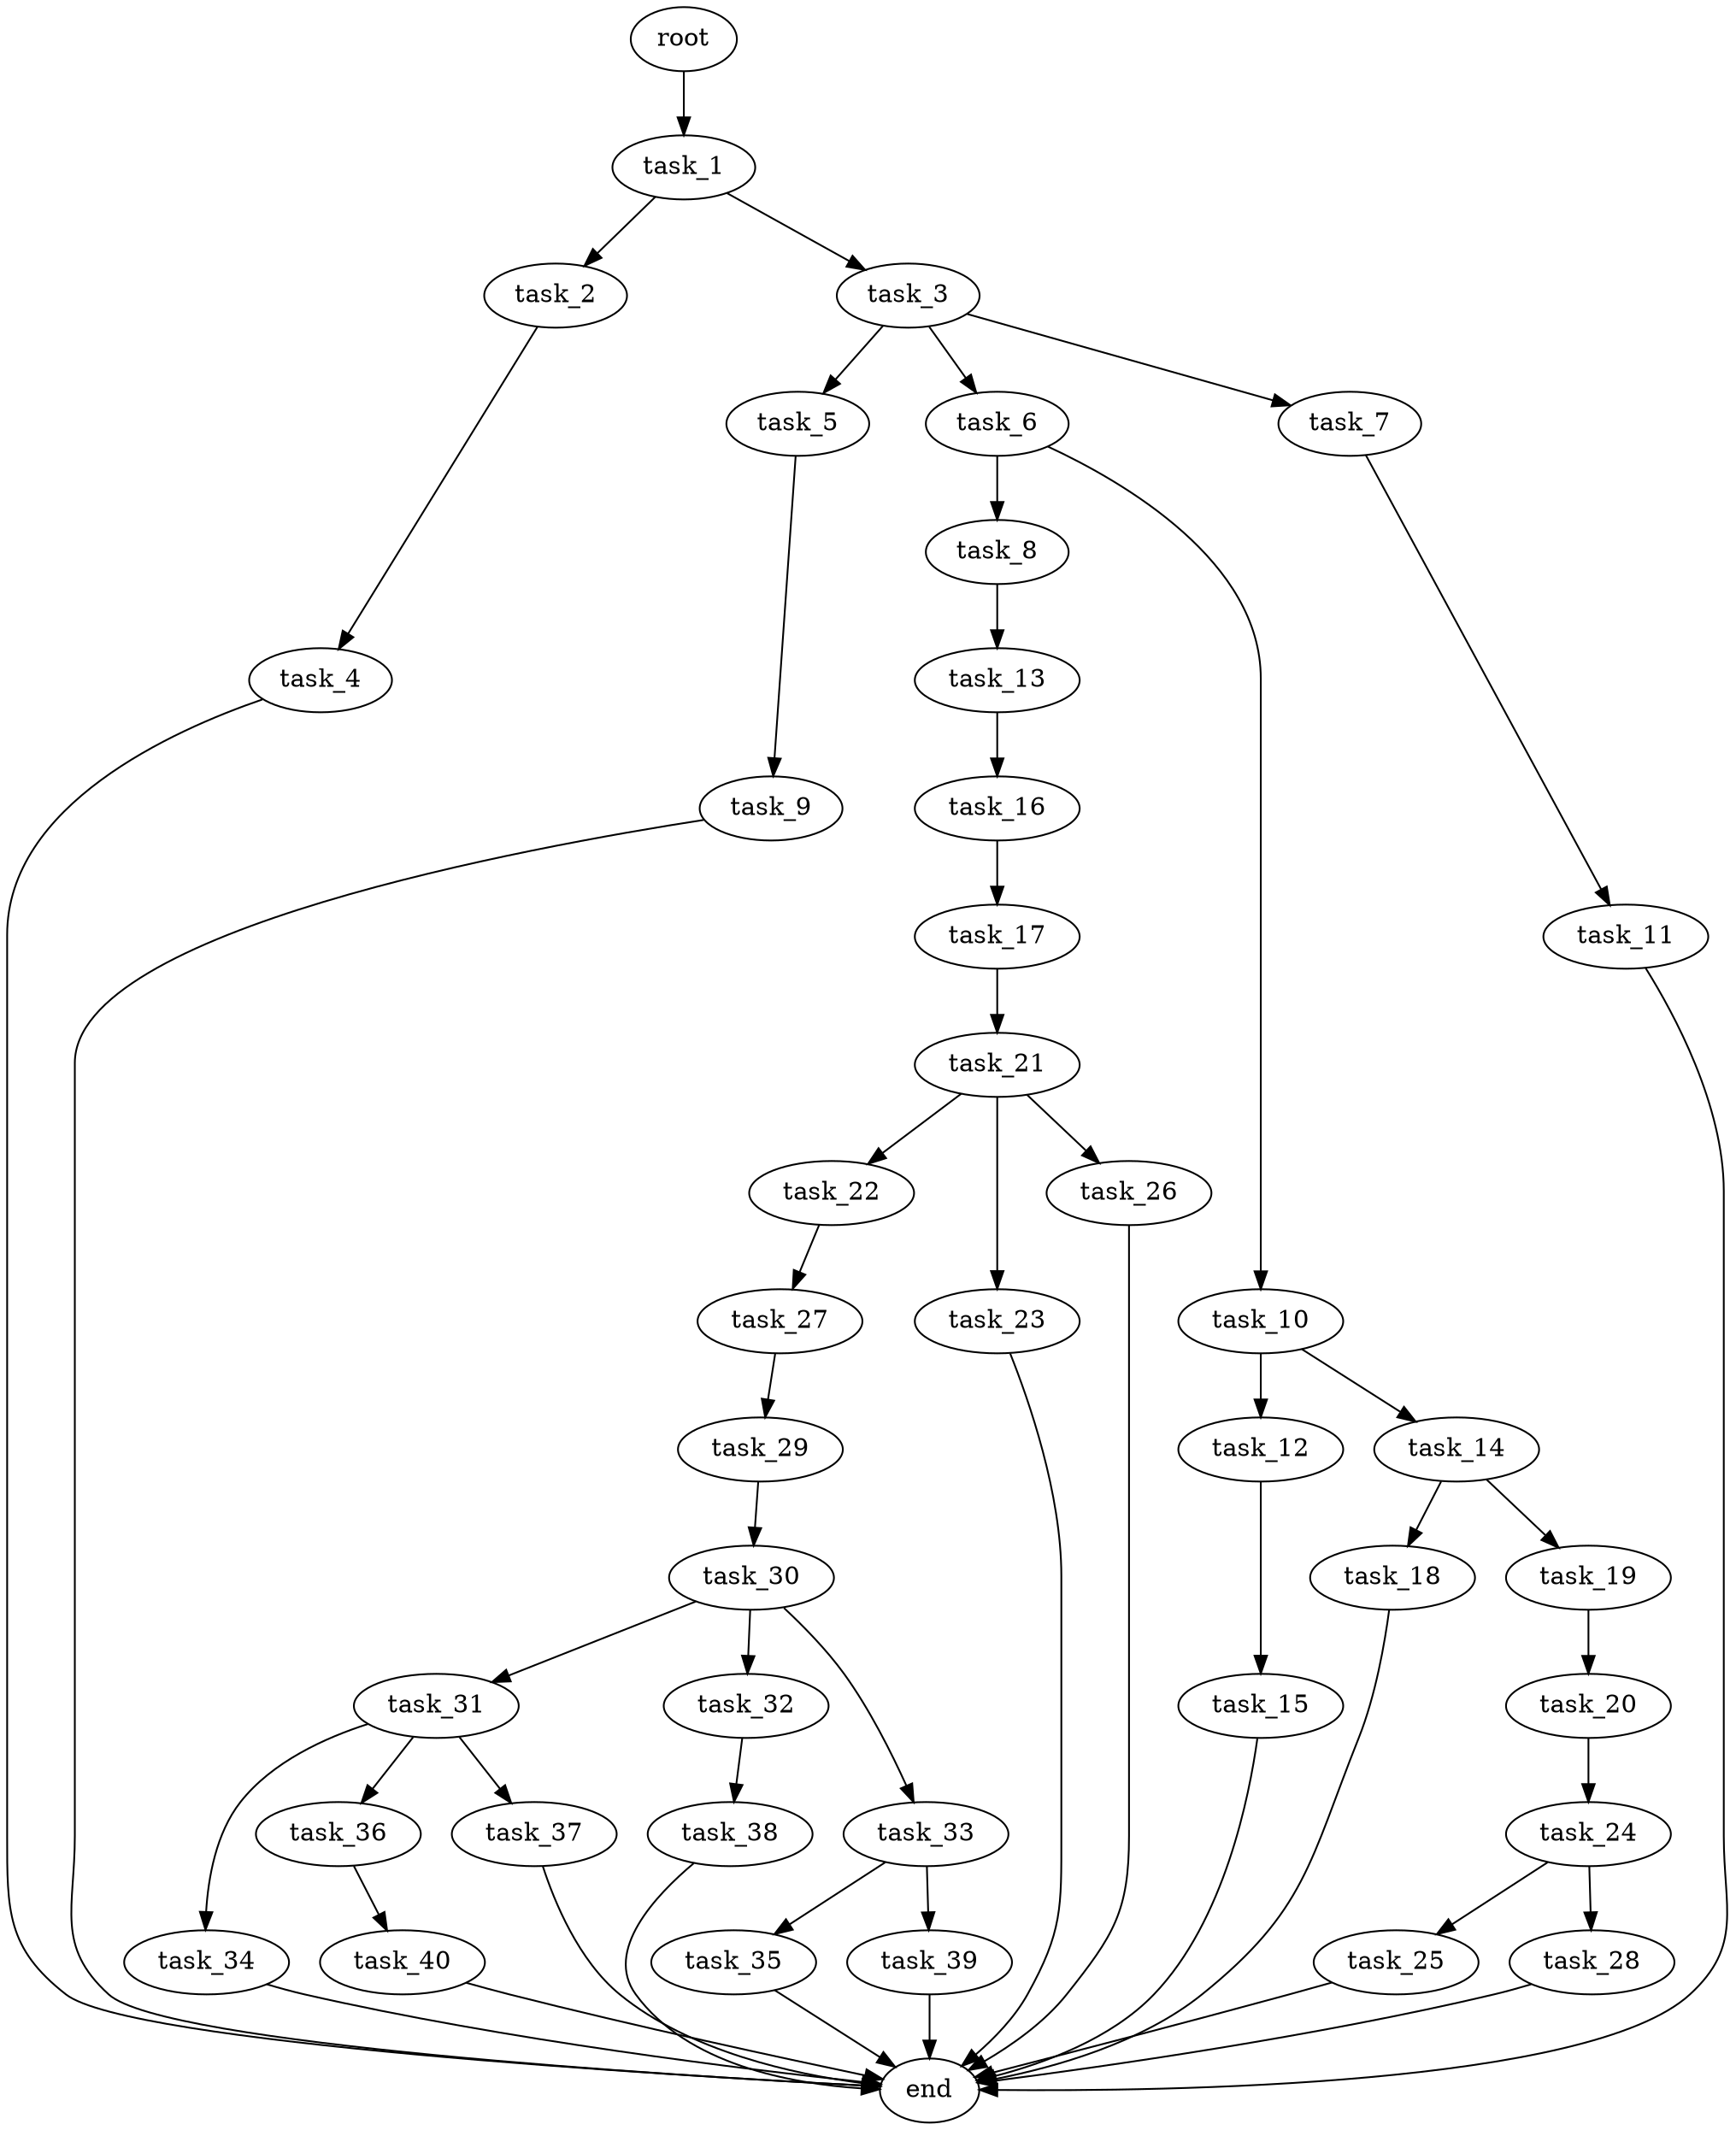 digraph G {
  root [size="0.000000e+00"];
  task_1 [size="2.866771e+10"];
  task_2 [size="9.050125e+10"];
  task_3 [size="8.425759e+10"];
  task_4 [size="3.454058e+10"];
  task_5 [size="1.723327e+10"];
  task_6 [size="2.541772e+10"];
  task_7 [size="9.167981e+10"];
  task_8 [size="9.555160e+10"];
  task_9 [size="2.617266e+10"];
  task_10 [size="4.275547e+10"];
  task_11 [size="8.258693e+10"];
  task_12 [size="2.103450e+10"];
  task_13 [size="5.351267e+10"];
  task_14 [size="3.616956e+10"];
  task_15 [size="6.605079e+09"];
  task_16 [size="6.028071e+10"];
  task_17 [size="2.175210e+10"];
  task_18 [size="7.046063e+10"];
  task_19 [size="5.525158e+10"];
  task_20 [size="1.566804e+09"];
  task_21 [size="6.862718e+10"];
  task_22 [size="7.556762e+10"];
  task_23 [size="8.004730e+10"];
  task_24 [size="6.695512e+10"];
  task_25 [size="2.409995e+10"];
  task_26 [size="5.957968e+10"];
  task_27 [size="1.471689e+10"];
  task_28 [size="4.565477e+10"];
  task_29 [size="5.023890e+10"];
  task_30 [size="6.611044e+10"];
  task_31 [size="8.741461e+10"];
  task_32 [size="7.353676e+10"];
  task_33 [size="8.039247e+10"];
  task_34 [size="5.679417e+10"];
  task_35 [size="4.256424e+10"];
  task_36 [size="5.863672e+10"];
  task_37 [size="5.145410e+10"];
  task_38 [size="1.550881e+10"];
  task_39 [size="8.867361e+10"];
  task_40 [size="6.906309e+10"];
  end [size="0.000000e+00"];

  root -> task_1 [size="1.000000e-12"];
  task_1 -> task_2 [size="9.050125e+08"];
  task_1 -> task_3 [size="8.425759e+08"];
  task_2 -> task_4 [size="3.454058e+08"];
  task_3 -> task_5 [size="1.723327e+08"];
  task_3 -> task_6 [size="2.541772e+08"];
  task_3 -> task_7 [size="9.167981e+08"];
  task_4 -> end [size="1.000000e-12"];
  task_5 -> task_9 [size="2.617266e+08"];
  task_6 -> task_8 [size="9.555160e+08"];
  task_6 -> task_10 [size="4.275547e+08"];
  task_7 -> task_11 [size="8.258693e+08"];
  task_8 -> task_13 [size="5.351267e+08"];
  task_9 -> end [size="1.000000e-12"];
  task_10 -> task_12 [size="2.103450e+08"];
  task_10 -> task_14 [size="3.616956e+08"];
  task_11 -> end [size="1.000000e-12"];
  task_12 -> task_15 [size="6.605079e+07"];
  task_13 -> task_16 [size="6.028071e+08"];
  task_14 -> task_18 [size="7.046063e+08"];
  task_14 -> task_19 [size="5.525158e+08"];
  task_15 -> end [size="1.000000e-12"];
  task_16 -> task_17 [size="2.175210e+08"];
  task_17 -> task_21 [size="6.862718e+08"];
  task_18 -> end [size="1.000000e-12"];
  task_19 -> task_20 [size="1.566804e+07"];
  task_20 -> task_24 [size="6.695512e+08"];
  task_21 -> task_22 [size="7.556762e+08"];
  task_21 -> task_23 [size="8.004730e+08"];
  task_21 -> task_26 [size="5.957968e+08"];
  task_22 -> task_27 [size="1.471689e+08"];
  task_23 -> end [size="1.000000e-12"];
  task_24 -> task_25 [size="2.409995e+08"];
  task_24 -> task_28 [size="4.565477e+08"];
  task_25 -> end [size="1.000000e-12"];
  task_26 -> end [size="1.000000e-12"];
  task_27 -> task_29 [size="5.023890e+08"];
  task_28 -> end [size="1.000000e-12"];
  task_29 -> task_30 [size="6.611044e+08"];
  task_30 -> task_31 [size="8.741461e+08"];
  task_30 -> task_32 [size="7.353676e+08"];
  task_30 -> task_33 [size="8.039247e+08"];
  task_31 -> task_34 [size="5.679417e+08"];
  task_31 -> task_36 [size="5.863672e+08"];
  task_31 -> task_37 [size="5.145410e+08"];
  task_32 -> task_38 [size="1.550881e+08"];
  task_33 -> task_35 [size="4.256424e+08"];
  task_33 -> task_39 [size="8.867361e+08"];
  task_34 -> end [size="1.000000e-12"];
  task_35 -> end [size="1.000000e-12"];
  task_36 -> task_40 [size="6.906309e+08"];
  task_37 -> end [size="1.000000e-12"];
  task_38 -> end [size="1.000000e-12"];
  task_39 -> end [size="1.000000e-12"];
  task_40 -> end [size="1.000000e-12"];
}
